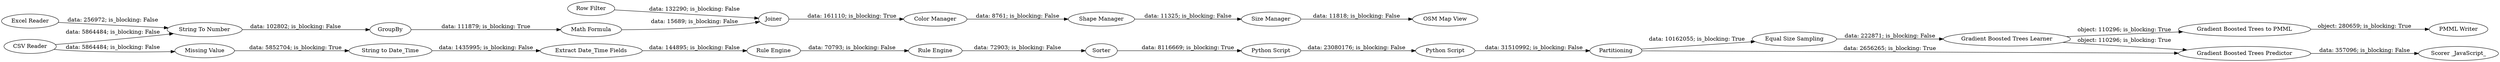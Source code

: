 digraph {
	"-6475821428654887494_276" [label="Size Manager"]
	"-6475821428654887494_273" [label=GroupBy]
	"7272484714551605761_2" [label="Extract Date_Time Fields"]
	"7272484714551605761_36" [label="Equal Size Sampling"]
	"-6475821428654887494_281" [label="Math Formula"]
	"7272484714551605761_35" [label=Partitioning]
	"7272484714551605761_5" [label="Rule Engine"]
	"7272484714551605761_33" [label="Gradient Boosted Trees Learner"]
	"7272484714551605761_277" [label="Scorer _JavaScript_"]
	"7272484714551605761_276" [label="OSM Map View"]
	"-6475821428654887494_272" [label=Joiner]
	"7272484714551605761_281" [label="Excel Reader"]
	"7272484714551605761_3" [label="String to Date_Time"]
	"-609629945308444162_19" [label="Python Script"]
	"-6475821428654887494_282" [label="Shape Manager"]
	"-6475821428654887494_274" [label="String To Number"]
	"7272484714551605761_1" [label="CSV Reader"]
	"-6475821428654887494_278" [label="Color Manager"]
	"7272484714551605761_260" [label="Gradient Boosted Trees to PMML"]
	"7272484714551605761_262" [label="Missing Value"]
	"-609629945308444162_7" [label=Sorter]
	"7272484714551605761_6" [label="Rule Engine"]
	"7272484714551605761_32" [label="PMML Writer"]
	"7272484714551605761_34" [label="Gradient Boosted Trees Predictor"]
	"-6475821428654887494_283" [label="Row Filter"]
	"-609629945308444162_18" [label="Python Script"]
	"7272484714551605761_35" -> "7272484714551605761_36" [label="data: 10162055; is_blocking: True"]
	"-6475821428654887494_278" -> "-6475821428654887494_282" [label="data: 8761; is_blocking: False"]
	"-6475821428654887494_283" -> "-6475821428654887494_272" [label="data: 132290; is_blocking: False"]
	"7272484714551605761_2" -> "7272484714551605761_5" [label="data: 144895; is_blocking: False"]
	"-6475821428654887494_274" -> "-6475821428654887494_273" [label="data: 102802; is_blocking: False"]
	"7272484714551605761_33" -> "7272484714551605761_34" [label="object: 110296; is_blocking: True"]
	"-6475821428654887494_273" -> "-6475821428654887494_281" [label="data: 111879; is_blocking: True"]
	"7272484714551605761_5" -> "7272484714551605761_6" [label="data: 70793; is_blocking: False"]
	"7272484714551605761_1" -> "7272484714551605761_262" [label="data: 5864484; is_blocking: False"]
	"7272484714551605761_35" -> "7272484714551605761_34" [label="data: 2656265; is_blocking: True"]
	"-6475821428654887494_272" -> "-6475821428654887494_278" [label="data: 161110; is_blocking: True"]
	"-609629945308444162_18" -> "-609629945308444162_19" [label="data: 23080176; is_blocking: False"]
	"7272484714551605761_6" -> "-609629945308444162_7" [label="data: 72903; is_blocking: False"]
	"-609629945308444162_19" -> "7272484714551605761_35" [label="data: 31510992; is_blocking: False"]
	"-6475821428654887494_276" -> "7272484714551605761_276" [label="data: 11818; is_blocking: False"]
	"7272484714551605761_1" -> "-6475821428654887494_274" [label="data: 5864484; is_blocking: False"]
	"-6475821428654887494_281" -> "-6475821428654887494_272" [label="data: 15689; is_blocking: False"]
	"7272484714551605761_260" -> "7272484714551605761_32" [label="object: 280659; is_blocking: True"]
	"7272484714551605761_34" -> "7272484714551605761_277" [label="data: 357096; is_blocking: False"]
	"-609629945308444162_7" -> "-609629945308444162_18" [label="data: 8116669; is_blocking: True"]
	"7272484714551605761_36" -> "7272484714551605761_33" [label="data: 222871; is_blocking: False"]
	"7272484714551605761_33" -> "7272484714551605761_260" [label="object: 110296; is_blocking: True"]
	"7272484714551605761_281" -> "-6475821428654887494_274" [label="data: 256972; is_blocking: False"]
	"-6475821428654887494_282" -> "-6475821428654887494_276" [label="data: 11325; is_blocking: False"]
	"7272484714551605761_262" -> "7272484714551605761_3" [label="data: 5852704; is_blocking: True"]
	"7272484714551605761_3" -> "7272484714551605761_2" [label="data: 1435995; is_blocking: False"]
	rankdir=LR
}
